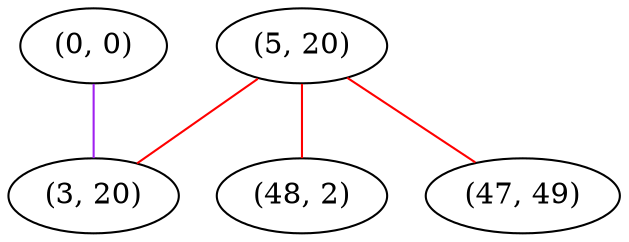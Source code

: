 graph "" {
"(5, 20)";
"(0, 0)";
"(3, 20)";
"(48, 2)";
"(47, 49)";
"(5, 20)" -- "(3, 20)"  [color=red, key=0, weight=1];
"(5, 20)" -- "(48, 2)"  [color=red, key=0, weight=1];
"(5, 20)" -- "(47, 49)"  [color=red, key=0, weight=1];
"(0, 0)" -- "(3, 20)"  [color=purple, key=0, weight=4];
}
